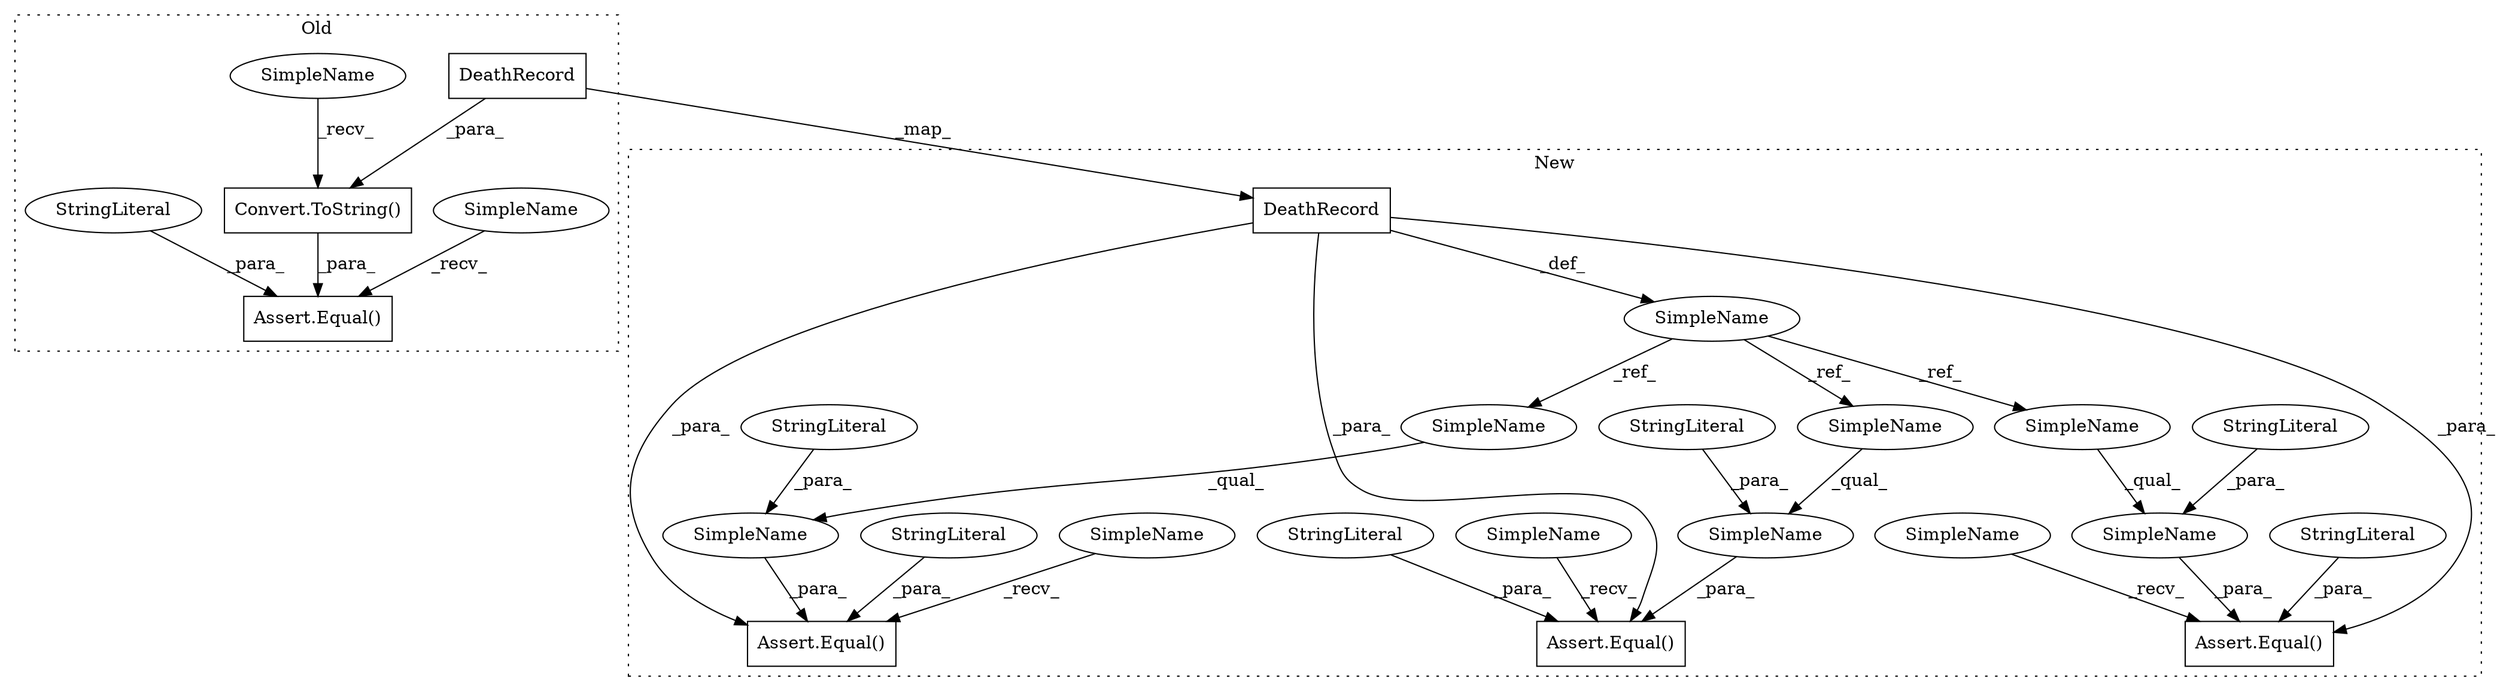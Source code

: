 digraph G {
subgraph cluster0 {
1 [label="DeathRecord" a="11" s="4722" l="14" shape="box"];
13 [label="Convert.ToString()" a="32" s="4713,4779" l="9,1" shape="box"];
14 [label="Assert.Equal()" a="32" s="4656,4780" l="6,1" shape="box"];
18 [label="StringLiteral" a="45" s="4662" l="41" shape="ellipse"];
22 [label="SimpleName" a="42" s="4649" l="6" shape="ellipse"];
26 [label="SimpleName" a="42" s="4705" l="7" shape="ellipse"];
label = "Old";
style="dotted";
}
subgraph cluster1 {
2 [label="DeathRecord" a="11" s="5067" l="14" shape="box"];
3 [label="SimpleName" a="42" s="5051" l="13" shape="ellipse"];
4 [label="SimpleName" a="42" s="5241,5263" l="14,1" shape="ellipse"];
5 [label="Assert.Equal()" a="32" s="5209,5264" l="6,1" shape="box"];
6 [label="SimpleName" a="42" s="5165,5185" l="14,1" shape="ellipse"];
7 [label="Assert.Equal()" a="32" s="5146,5186" l="6,1" shape="box"];
8 [label="SimpleName" a="42" s="5299,5322" l="14,1" shape="ellipse"];
9 [label="Assert.Equal()" a="32" s="5287,5323" l="6,1" shape="box"];
10 [label="StringLiteral" a="45" s="5293" l="4" shape="ellipse"];
11 [label="StringLiteral" a="45" s="5152" l="11" shape="ellipse"];
12 [label="StringLiteral" a="45" s="5215" l="24" shape="ellipse"];
15 [label="StringLiteral" a="45" s="5179" l="6" shape="ellipse"];
16 [label="StringLiteral" a="45" s="5255" l="8" shape="ellipse"];
17 [label="StringLiteral" a="45" s="5313" l="9" shape="ellipse"];
19 [label="SimpleName" a="42" s="5241" l="13" shape="ellipse"];
20 [label="SimpleName" a="42" s="5165" l="13" shape="ellipse"];
21 [label="SimpleName" a="42" s="5299" l="13" shape="ellipse"];
23 [label="SimpleName" a="42" s="5202" l="6" shape="ellipse"];
24 [label="SimpleName" a="42" s="5280" l="6" shape="ellipse"];
25 [label="SimpleName" a="42" s="5139" l="6" shape="ellipse"];
label = "New";
style="dotted";
}
1 -> 2 [label="_map_"];
1 -> 13 [label="_para_"];
2 -> 5 [label="_para_"];
2 -> 3 [label="_def_"];
2 -> 7 [label="_para_"];
2 -> 9 [label="_para_"];
3 -> 19 [label="_ref_"];
3 -> 21 [label="_ref_"];
3 -> 20 [label="_ref_"];
4 -> 5 [label="_para_"];
6 -> 7 [label="_para_"];
8 -> 9 [label="_para_"];
10 -> 9 [label="_para_"];
11 -> 7 [label="_para_"];
12 -> 5 [label="_para_"];
13 -> 14 [label="_para_"];
15 -> 6 [label="_para_"];
16 -> 4 [label="_para_"];
17 -> 8 [label="_para_"];
18 -> 14 [label="_para_"];
19 -> 4 [label="_qual_"];
20 -> 6 [label="_qual_"];
21 -> 8 [label="_qual_"];
22 -> 14 [label="_recv_"];
23 -> 5 [label="_recv_"];
24 -> 9 [label="_recv_"];
25 -> 7 [label="_recv_"];
26 -> 13 [label="_recv_"];
}